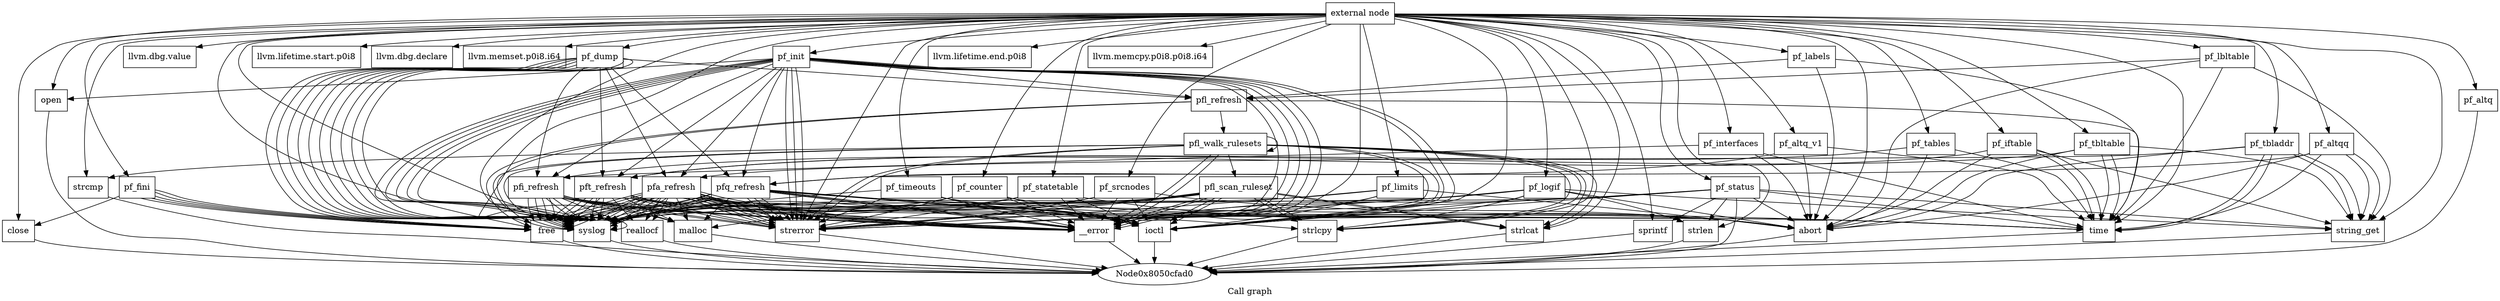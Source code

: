 digraph "Call graph" {
	label="Call graph";

	Node0x8050cfaa0 [shape=record,label="{external node}"];
	Node0x8050cfaa0 -> Node0x8050cfb30;
	Node0x8050cfaa0 -> Node0x8050cff50;
	Node0x8050cfaa0 -> Node0x8050d0070;
	Node0x8050cfaa0 -> Node0x8050cfcb0;
	Node0x8050cfaa0 -> Node0x8050d02b0;
	Node0x8050cfaa0 -> Node0x8050cffb0;
	Node0x8050cfaa0 -> Node0x8050d0190;
	Node0x8050cfaa0 -> Node0x8050d0430;
	Node0x8050cfaa0 -> Node0x8050d0490;
	Node0x8050cfaa0 -> Node0x8050d04f0;
	Node0x8050cfaa0 -> Node0x8050d01f0;
	Node0x8050cfaa0 -> Node0x8050cfd10;
	Node0x8050cfaa0 -> Node0x8050cfbf0;
	Node0x8050cfaa0 -> Node0x8050cfc50;
	Node0x8050cfaa0 -> Node0x8050d0370;
	Node0x8050cfaa0 -> Node0x8050d03d0;
	Node0x8050cfaa0 -> Node0x8050d0550;
	Node0x8050cfaa0 -> Node0x8050d0130;
	Node0x8050cfaa0 -> Node0x8050d00d0;
	Node0x8050cfaa0 -> Node0x8050d05b0;
	Node0x8050cfaa0 -> Node0x8050d0010;
	Node0x8050cfaa0 -> Node0x8050cfb90;
	Node0x8050cfaa0 -> Node0x8050d0610;
	Node0x8050cfaa0 -> Node0x8050d0670;
	Node0x8050cfaa0 -> Node0x8050d06d0;
	Node0x8050cfaa0 -> Node0x8050d0730;
	Node0x8050cfaa0 -> Node0x8050d0790;
	Node0x8050cfaa0 -> Node0x8050d07f0;
	Node0x8050cfaa0 -> Node0x8050d0850;
	Node0x8050cfaa0 -> Node0x8050d08b0;
	Node0x8050cfaa0 -> Node0x8050d0910;
	Node0x8050cfaa0 -> Node0x8050d0970;
	Node0x8050cfaa0 -> Node0x8050d09d0;
	Node0x8050cfaa0 -> Node0x8050d0a30;
	Node0x8050cfaa0 -> Node0x8050d0a90;
	Node0x8050cfaa0 -> Node0x8050d0af0;
	Node0x8050cfaa0 -> Node0x8050d0b50;
	Node0x8050cfaa0 -> Node0x8050d0bb0;
	Node0x8050cfaa0 -> Node0x8050d0c10;
	Node0x8050cfaa0 -> Node0x8050d0c70;
	Node0x8050cfaa0 -> Node0x8050d0cd0;
	Node0x8050cfaa0 -> Node0x8050d0d30;
	Node0x8050cfaa0 -> Node0x8050d0d90;
	Node0x8050cfb30 [shape=record,label="{pf_init}"];
	Node0x8050cfb30 -> Node0x8050cfb90;
	Node0x8050cfb30 -> Node0x8050cfbf0;
	Node0x8050cfb30 -> Node0x8050cfc50;
	Node0x8050cfb30 -> Node0x8050cfcb0;
	Node0x8050cfb30 -> Node0x8050cfbf0;
	Node0x8050cfb30 -> Node0x8050cfd10;
	Node0x8050cfb30 -> Node0x8050cfbf0;
	Node0x8050cfb30 -> Node0x8050cfcb0;
	Node0x8050cfb30 -> Node0x8050cfbf0;
	Node0x8050cfb30 -> Node0x8050cfc50;
	Node0x8050cfb30 -> Node0x8050cfcb0;
	Node0x8050cfb30 -> Node0x8050cfcb0;
	Node0x8050cfb30 -> Node0x8050cfd70;
	Node0x8050cfb30 -> Node0x8050cfdd0;
	Node0x8050cfb30 -> Node0x8050cfd10;
	Node0x8050cfb30 -> Node0x8050cfbf0;
	Node0x8050cfb30 -> Node0x8050cfc50;
	Node0x8050cfb30 -> Node0x8050cfcb0;
	Node0x8050cfb30 -> Node0x8050cfe30;
	Node0x8050cfb30 -> Node0x8050cfe90;
	Node0x8050cfb30 -> Node0x8050cfef0;
	Node0x8050cff50 [shape=record,label="{pf_fini}"];
	Node0x8050cff50 -> Node0x8050cffb0;
	Node0x8050cff50 -> Node0x8050cffb0;
	Node0x8050cff50 -> Node0x8050cffb0;
	Node0x8050cff50 -> Node0x8050cffb0;
	Node0x8050cff50 -> Node0x8050cffb0;
	Node0x8050cff50 -> Node0x8050d0010;
	Node0x8050d0070 [shape=record,label="{pf_dump}"];
	Node0x8050d0070 -> Node0x8050cfd70;
	Node0x8050d0070 -> Node0x8050cfdd0;
	Node0x8050d0070 -> Node0x8050cfe30;
	Node0x8050d0070 -> Node0x8050cfe90;
	Node0x8050d0070 -> Node0x8050cfef0;
	Node0x8050d0070 -> Node0x8050cfcb0;
	Node0x8050d0070 -> Node0x8050cfcb0;
	Node0x8050d0070 -> Node0x8050cfcb0;
	Node0x8050d0070 -> Node0x8050cfcb0;
	Node0x8050d0070 -> Node0x8050cfcb0;
	Node0x8050d0070 -> Node0x8050cfcb0;
	Node0x8050d0070 -> Node0x8050cfcb0;
	Node0x8050d0070 -> Node0x8050cfcb0;
	Node0x8050d0070 -> Node0x8050cfcb0;
	Node0x8050d0070 -> Node0x8050cfcb0;
	Node0x8050cfd70 [shape=record,label="{pfi_refresh}"];
	Node0x8050cfd70 -> Node0x8050cffb0;
	Node0x8050cfd70 -> Node0x8050d00d0;
	Node0x8050cfd70 -> Node0x8050cfbf0;
	Node0x8050cfd70 -> Node0x8050cfc50;
	Node0x8050cfd70 -> Node0x8050cfcb0;
	Node0x8050cfd70 -> Node0x8050cfd10;
	Node0x8050cfd70 -> Node0x8050cfbf0;
	Node0x8050cfd70 -> Node0x8050cfc50;
	Node0x8050cfd70 -> Node0x8050cfcb0;
	Node0x8050cfd70 -> Node0x8050d0130;
	Node0x8050cfd70 -> Node0x8050d0190;
	Node0x8050cfd70 -> Node0x8050cffb0;
	Node0x8050cfd70 -> Node0x8050cffb0;
	Node0x8050cfd70 -> Node0x8050cffb0;
	Node0x8050cfdd0 [shape=record,label="{pfq_refresh}"];
	Node0x8050cfdd0 -> Node0x8050cffb0;
	Node0x8050cfdd0 -> Node0x8050cfd10;
	Node0x8050cfdd0 -> Node0x8050cfbf0;
	Node0x8050cfdd0 -> Node0x8050cfc50;
	Node0x8050cfdd0 -> Node0x8050cfcb0;
	Node0x8050cfdd0 -> Node0x8050d0130;
	Node0x8050cfdd0 -> Node0x8050cfbf0;
	Node0x8050cfdd0 -> Node0x8050cfc50;
	Node0x8050cfdd0 -> Node0x8050cfcb0;
	Node0x8050cfdd0 -> Node0x8050cfd10;
	Node0x8050cfdd0 -> Node0x8050cfbf0;
	Node0x8050cfdd0 -> Node0x8050cfc50;
	Node0x8050cfdd0 -> Node0x8050cfcb0;
	Node0x8050cfdd0 -> Node0x8050d0190;
	Node0x8050cfdd0 -> Node0x8050cffb0;
	Node0x8050cfdd0 -> Node0x8050cffb0;
	Node0x8050cfe30 [shape=record,label="{pft_refresh}"];
	Node0x8050cfe30 -> Node0x8050cffb0;
	Node0x8050cfe30 -> Node0x8050d00d0;
	Node0x8050cfe30 -> Node0x8050cfbf0;
	Node0x8050cfe30 -> Node0x8050cfc50;
	Node0x8050cfe30 -> Node0x8050cfcb0;
	Node0x8050cfe30 -> Node0x8050cfd10;
	Node0x8050cfe30 -> Node0x8050cfbf0;
	Node0x8050cfe30 -> Node0x8050cfc50;
	Node0x8050cfe30 -> Node0x8050cfcb0;
	Node0x8050cfe30 -> Node0x8050d0130;
	Node0x8050cfe30 -> Node0x8050d0190;
	Node0x8050cfe30 -> Node0x8050cffb0;
	Node0x8050cfe30 -> Node0x8050cffb0;
	Node0x8050cfe30 -> Node0x8050cffb0;
	Node0x8050cfe90 [shape=record,label="{pfa_refresh}"];
	Node0x8050cfe90 -> Node0x8050cffb0;
	Node0x8050cfe90 -> Node0x8050d00d0;
	Node0x8050cfe90 -> Node0x8050cfbf0;
	Node0x8050cfe90 -> Node0x8050cfc50;
	Node0x8050cfe90 -> Node0x8050cfcb0;
	Node0x8050cfe90 -> Node0x8050cfd10;
	Node0x8050cfe90 -> Node0x8050cfbf0;
	Node0x8050cfe90 -> Node0x8050cfc50;
	Node0x8050cfe90 -> Node0x8050cfcb0;
	Node0x8050cfe90 -> Node0x8050d01f0;
	Node0x8050cfe90 -> Node0x8050d00d0;
	Node0x8050cfe90 -> Node0x8050cfbf0;
	Node0x8050cfe90 -> Node0x8050cfc50;
	Node0x8050cfe90 -> Node0x8050cfcb0;
	Node0x8050cfe90 -> Node0x8050cfd10;
	Node0x8050cfe90 -> Node0x8050cfbf0;
	Node0x8050cfe90 -> Node0x8050cfc50;
	Node0x8050cfe90 -> Node0x8050cfcb0;
	Node0x8050cfe90 -> Node0x8050d0130;
	Node0x8050cfe90 -> Node0x8050cfbf0;
	Node0x8050cfe90 -> Node0x8050cfc50;
	Node0x8050cfe90 -> Node0x8050cfcb0;
	Node0x8050cfe90 -> Node0x8050cffb0;
	Node0x8050cfe90 -> Node0x8050d0190;
	Node0x8050cfe90 -> Node0x8050cffb0;
	Node0x8050cfe90 -> Node0x8050cffb0;
	Node0x8050cfe90 -> Node0x8050cffb0;
	Node0x8050cfef0 [shape=record,label="{pfl_refresh}"];
	Node0x8050cfef0 -> Node0x8050cffb0;
	Node0x8050cfef0 -> Node0x8050d0250;
	Node0x8050cfef0 -> Node0x8050d0190;
	Node0x8050cfef0 -> Node0x8050cffb0;
	Node0x8050cfcb0 [shape=record,label="{syslog}"];
	Node0x8050cfcb0 -> Node0x8050cfad0;
	Node0x8050d02b0 [shape=record,label="{llvm.dbg.value}"];
	Node0x8050cffb0 [shape=record,label="{free}"];
	Node0x8050cffb0 -> Node0x8050cfad0;
	Node0x8050d0250 [shape=record,label="{pfl_walk_rulesets}"];
	Node0x8050d0250 -> Node0x8050d0310;
	Node0x8050d0250 -> Node0x8050d01f0;
	Node0x8050d0250 -> Node0x8050cfd10;
	Node0x8050d0250 -> Node0x8050cfbf0;
	Node0x8050d0250 -> Node0x8050cfc50;
	Node0x8050d0250 -> Node0x8050cfcb0;
	Node0x8050d0250 -> Node0x8050cfd10;
	Node0x8050d0250 -> Node0x8050cfbf0;
	Node0x8050d0250 -> Node0x8050cfc50;
	Node0x8050d0250 -> Node0x8050cfcb0;
	Node0x8050d0250 -> Node0x8050d0370;
	Node0x8050d0250 -> Node0x8050d01f0;
	Node0x8050d0250 -> Node0x8050d03d0;
	Node0x8050d0250 -> Node0x8050d03d0;
	Node0x8050d0250 -> Node0x8050d0250;
	Node0x8050d0a30 [shape=record,label="{pf_interfaces}"];
	Node0x8050d0a30 -> Node0x8050d0190;
	Node0x8050d0a30 -> Node0x8050cfd70;
	Node0x8050d0a30 -> Node0x8050d0790;
	Node0x8050d0190 [shape=record,label="{time}"];
	Node0x8050d0190 -> Node0x8050cfad0;
	Node0x8050d0430 [shape=record,label="{llvm.lifetime.start.p0i8}"];
	Node0x8050d0490 [shape=record,label="{llvm.dbg.declare}"];
	Node0x8050d0310 [shape=record,label="{pfl_scan_ruleset}"];
	Node0x8050d0310 -> Node0x8050d01f0;
	Node0x8050d0310 -> Node0x8050cfd10;
	Node0x8050d0310 -> Node0x8050cfbf0;
	Node0x8050d0310 -> Node0x8050cfc50;
	Node0x8050d0310 -> Node0x8050cfcb0;
	Node0x8050d0310 -> Node0x8050cfd10;
	Node0x8050d0310 -> Node0x8050cfbf0;
	Node0x8050d0310 -> Node0x8050cfc50;
	Node0x8050d0310 -> Node0x8050cfcb0;
	Node0x8050d0310 -> Node0x8050d0130;
	Node0x8050d0310 -> Node0x8050d01f0;
	Node0x8050d0310 -> Node0x8050d03d0;
	Node0x8050d0310 -> Node0x8050d03d0;
	Node0x8050d04f0 [shape=record,label="{llvm.memset.p0i8.i64}"];
	Node0x8050d01f0 [shape=record,label="{strlcpy}"];
	Node0x8050d01f0 -> Node0x8050cfad0;
	Node0x8050cfd10 [shape=record,label="{ioctl}"];
	Node0x8050cfd10 -> Node0x8050cfad0;
	Node0x8050cfbf0 [shape=record,label="{__error}"];
	Node0x8050cfbf0 -> Node0x8050cfad0;
	Node0x8050cfc50 [shape=record,label="{strerror}"];
	Node0x8050cfc50 -> Node0x8050cfad0;
	Node0x8050d0370 [shape=record,label="{strcmp}"];
	Node0x8050d0370 -> Node0x8050cfad0;
	Node0x8050d03d0 [shape=record,label="{strlcat}"];
	Node0x8050d03d0 -> Node0x8050cfad0;
	Node0x8050d0550 [shape=record,label="{llvm.lifetime.end.p0i8}"];
	Node0x8050d0130 [shape=record,label="{malloc}"];
	Node0x8050d0130 -> Node0x8050cfad0;
	Node0x8050d00d0 [shape=record,label="{reallocf}"];
	Node0x8050d00d0 -> Node0x8050cfad0;
	Node0x8050d05b0 [shape=record,label="{llvm.memcpy.p0i8.p0i8.i64}"];
	Node0x8050d0010 [shape=record,label="{close}"];
	Node0x8050d0010 -> Node0x8050cfad0;
	Node0x8050cfb90 [shape=record,label="{open}"];
	Node0x8050cfb90 -> Node0x8050cfad0;
	Node0x8050d0610 [shape=record,label="{pf_status}"];
	Node0x8050d0610 -> Node0x8050cfd10;
	Node0x8050d0610 -> Node0x8050cfbf0;
	Node0x8050d0610 -> Node0x8050cfc50;
	Node0x8050d0610 -> Node0x8050cfcb0;
	Node0x8050d0610 -> Node0x8050d0190;
	Node0x8050d0610 -> Node0x8050cfad0;
	Node0x8050d0610 -> Node0x8050d0670;
	Node0x8050d0610 -> Node0x8050d06d0;
	Node0x8050d0610 -> Node0x8050d0730;
	Node0x8050d0610 -> Node0x8050d0790;
	Node0x8050d0670 [shape=record,label="{sprintf}"];
	Node0x8050d0670 -> Node0x8050cfad0;
	Node0x8050d06d0 [shape=record,label="{strlen}"];
	Node0x8050d06d0 -> Node0x8050cfad0;
	Node0x8050d0730 [shape=record,label="{string_get}"];
	Node0x8050d0730 -> Node0x8050cfad0;
	Node0x8050d0790 [shape=record,label="{abort}"];
	Node0x8050d0790 -> Node0x8050cfad0;
	Node0x8050d07f0 [shape=record,label="{pf_counter}"];
	Node0x8050d07f0 -> Node0x8050cfd10;
	Node0x8050d07f0 -> Node0x8050cfbf0;
	Node0x8050d07f0 -> Node0x8050cfc50;
	Node0x8050d07f0 -> Node0x8050cfcb0;
	Node0x8050d07f0 -> Node0x8050d0790;
	Node0x8050d0850 [shape=record,label="{pf_statetable}"];
	Node0x8050d0850 -> Node0x8050cfd10;
	Node0x8050d0850 -> Node0x8050cfbf0;
	Node0x8050d0850 -> Node0x8050cfc50;
	Node0x8050d0850 -> Node0x8050cfcb0;
	Node0x8050d0850 -> Node0x8050d0790;
	Node0x8050d08b0 [shape=record,label="{pf_srcnodes}"];
	Node0x8050d08b0 -> Node0x8050cfd10;
	Node0x8050d08b0 -> Node0x8050cfbf0;
	Node0x8050d08b0 -> Node0x8050cfc50;
	Node0x8050d08b0 -> Node0x8050cfcb0;
	Node0x8050d08b0 -> Node0x8050d0790;
	Node0x8050d0910 [shape=record,label="{pf_limits}"];
	Node0x8050d0910 -> Node0x8050cfd10;
	Node0x8050d0910 -> Node0x8050cfbf0;
	Node0x8050d0910 -> Node0x8050cfc50;
	Node0x8050d0910 -> Node0x8050cfcb0;
	Node0x8050d0910 -> Node0x8050d0790;
	Node0x8050d0970 [shape=record,label="{pf_timeouts}"];
	Node0x8050d0970 -> Node0x8050cfd10;
	Node0x8050d0970 -> Node0x8050cfbf0;
	Node0x8050d0970 -> Node0x8050cfc50;
	Node0x8050d0970 -> Node0x8050cfcb0;
	Node0x8050d0970 -> Node0x8050d0790;
	Node0x8050d09d0 [shape=record,label="{pf_logif}"];
	Node0x8050d09d0 -> Node0x8050cfd10;
	Node0x8050d09d0 -> Node0x8050cfbf0;
	Node0x8050d09d0 -> Node0x8050cfc50;
	Node0x8050d09d0 -> Node0x8050cfcb0;
	Node0x8050d09d0 -> Node0x8050d01f0;
	Node0x8050d09d0 -> Node0x8050d06d0;
	Node0x8050d09d0 -> Node0x8050d0730;
	Node0x8050d09d0 -> Node0x8050d0790;
	Node0x8050d0a90 [shape=record,label="{pf_iftable}"];
	Node0x8050d0a90 -> Node0x8050d0190;
	Node0x8050d0a90 -> Node0x8050cfd70;
	Node0x8050d0a90 -> Node0x8050d0790;
	Node0x8050d0a90 -> Node0x8050d0730;
	Node0x8050d0a90 -> Node0x8050d0190;
	Node0x8050d0af0 [shape=record,label="{pf_tables}"];
	Node0x8050d0af0 -> Node0x8050d0190;
	Node0x8050d0af0 -> Node0x8050cfe30;
	Node0x8050d0af0 -> Node0x8050d0790;
	Node0x8050d0b50 [shape=record,label="{pf_tbltable}"];
	Node0x8050d0b50 -> Node0x8050d0190;
	Node0x8050d0b50 -> Node0x8050cfe30;
	Node0x8050d0b50 -> Node0x8050d0790;
	Node0x8050d0b50 -> Node0x8050d0730;
	Node0x8050d0b50 -> Node0x8050d0190;
	Node0x8050d0bb0 [shape=record,label="{pf_tbladdr}"];
	Node0x8050d0bb0 -> Node0x8050d0190;
	Node0x8050d0bb0 -> Node0x8050cfe90;
	Node0x8050d0bb0 -> Node0x8050d0790;
	Node0x8050d0bb0 -> Node0x8050d0730;
	Node0x8050d0bb0 -> Node0x8050d0730;
	Node0x8050d0bb0 -> Node0x8050d0190;
	Node0x8050d0c10 [shape=record,label="{pf_altq_v1}"];
	Node0x8050d0c10 -> Node0x8050d0190;
	Node0x8050d0c10 -> Node0x8050cfdd0;
	Node0x8050d0c10 -> Node0x8050d0790;
	Node0x8050d0c70 [shape=record,label="{pf_altqq}"];
	Node0x8050d0c70 -> Node0x8050d0190;
	Node0x8050d0c70 -> Node0x8050cfdd0;
	Node0x8050d0c70 -> Node0x8050d0790;
	Node0x8050d0c70 -> Node0x8050d0730;
	Node0x8050d0c70 -> Node0x8050d0730;
	Node0x8050d0cd0 [shape=record,label="{pf_labels}"];
	Node0x8050d0cd0 -> Node0x8050d0190;
	Node0x8050d0cd0 -> Node0x8050cfef0;
	Node0x8050d0cd0 -> Node0x8050d0790;
	Node0x8050d0d30 [shape=record,label="{pf_lbltable}"];
	Node0x8050d0d30 -> Node0x8050d0190;
	Node0x8050d0d30 -> Node0x8050cfef0;
	Node0x8050d0d30 -> Node0x8050d0790;
	Node0x8050d0d30 -> Node0x8050d0730;
	Node0x8050d0d90 [shape=record,label="{pf_altq}"];
	Node0x8050d0d90 -> Node0x8050cfad0;
}
